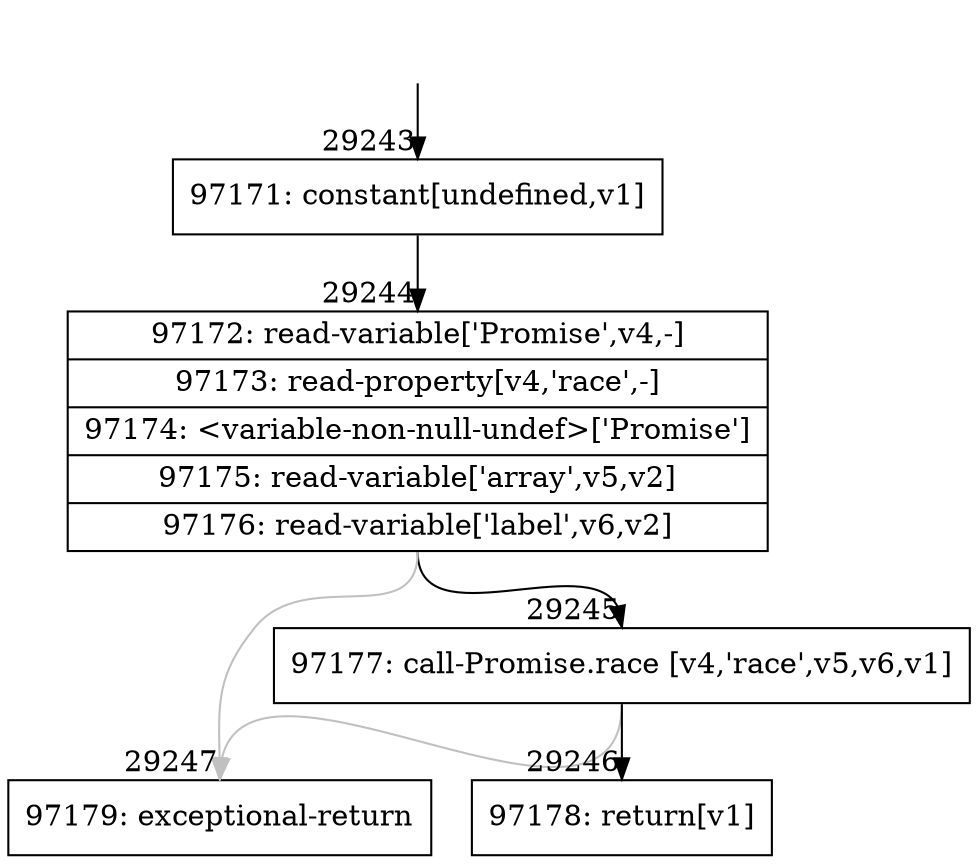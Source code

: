 digraph {
rankdir="TD"
BB_entry2592[shape=none,label=""];
BB_entry2592 -> BB29243 [tailport=s, headport=n, headlabel="    29243"]
BB29243 [shape=record label="{97171: constant[undefined,v1]}" ] 
BB29243 -> BB29244 [tailport=s, headport=n, headlabel="      29244"]
BB29244 [shape=record label="{97172: read-variable['Promise',v4,-]|97173: read-property[v4,'race',-]|97174: \<variable-non-null-undef\>['Promise']|97175: read-variable['array',v5,v2]|97176: read-variable['label',v6,v2]}" ] 
BB29244 -> BB29245 [tailport=s, headport=n, headlabel="      29245"]
BB29244 -> BB29247 [tailport=s, headport=n, color=gray, headlabel="      29247"]
BB29245 [shape=record label="{97177: call-Promise.race [v4,'race',v5,v6,v1]}" ] 
BB29245 -> BB29246 [tailport=s, headport=n, headlabel="      29246"]
BB29245 -> BB29247 [tailport=s, headport=n, color=gray]
BB29246 [shape=record label="{97178: return[v1]}" ] 
BB29247 [shape=record label="{97179: exceptional-return}" ] 
//#$~ 52829
}
